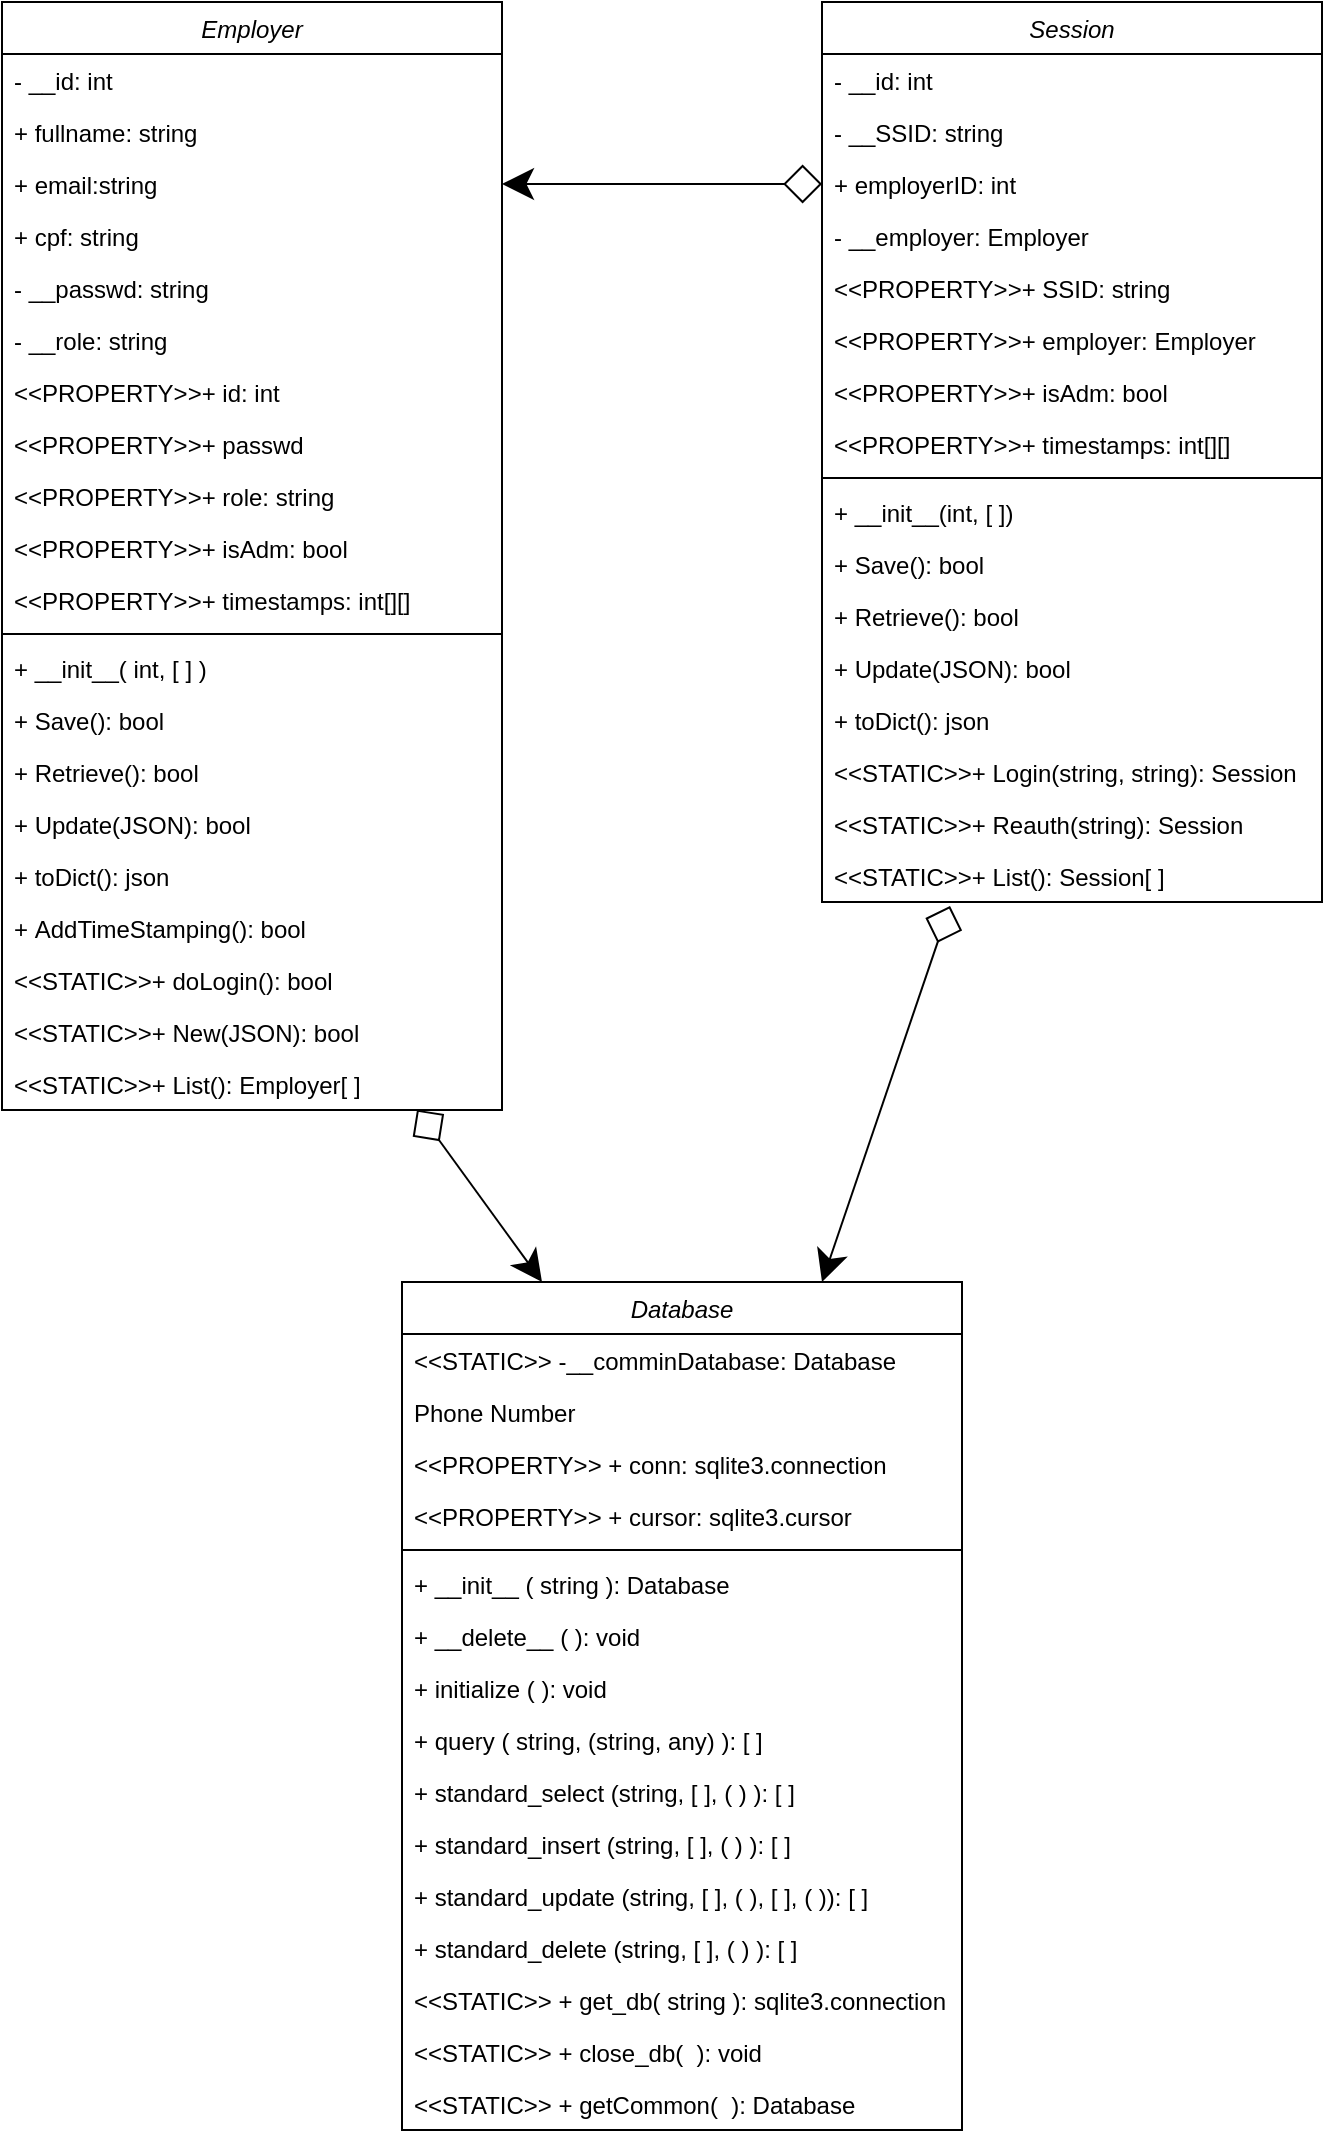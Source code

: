 <mxfile version="21.5.0" type="device">
  <diagram id="C5RBs43oDa-KdzZeNtuy" name="Page-1">
    <mxGraphModel dx="1032" dy="526" grid="1" gridSize="10" guides="1" tooltips="1" connect="1" arrows="1" fold="1" page="1" pageScale="1" pageWidth="827" pageHeight="1169" math="0" shadow="0">
      <root>
        <mxCell id="WIyWlLk6GJQsqaUBKTNV-0" />
        <mxCell id="WIyWlLk6GJQsqaUBKTNV-1" parent="WIyWlLk6GJQsqaUBKTNV-0" />
        <mxCell id="zkfFHV4jXpPFQw0GAbJ--0" value="Employer" style="swimlane;fontStyle=2;align=center;verticalAlign=top;childLayout=stackLayout;horizontal=1;startSize=26;horizontalStack=0;resizeParent=1;resizeLast=0;collapsible=1;marginBottom=0;rounded=0;shadow=0;strokeWidth=1;" parent="WIyWlLk6GJQsqaUBKTNV-1" vertex="1">
          <mxGeometry x="70" y="160" width="250" height="554" as="geometry">
            <mxRectangle x="70" y="160" width="160" height="26" as="alternateBounds" />
          </mxGeometry>
        </mxCell>
        <mxCell id="zkfFHV4jXpPFQw0GAbJ--3" value="- __id: int" style="text;align=left;verticalAlign=top;spacingLeft=4;spacingRight=4;overflow=hidden;rotatable=0;points=[[0,0.5],[1,0.5]];portConstraint=eastwest;rounded=0;shadow=0;html=0;" parent="zkfFHV4jXpPFQw0GAbJ--0" vertex="1">
          <mxGeometry y="26" width="250" height="26" as="geometry" />
        </mxCell>
        <mxCell id="zkfFHV4jXpPFQw0GAbJ--1" value="+ fullname: string" style="text;align=left;verticalAlign=top;spacingLeft=4;spacingRight=4;overflow=hidden;rotatable=0;points=[[0,0.5],[1,0.5]];portConstraint=eastwest;" parent="zkfFHV4jXpPFQw0GAbJ--0" vertex="1">
          <mxGeometry y="52" width="250" height="26" as="geometry" />
        </mxCell>
        <mxCell id="zkfFHV4jXpPFQw0GAbJ--2" value="+ email:string" style="text;align=left;verticalAlign=top;spacingLeft=4;spacingRight=4;overflow=hidden;rotatable=0;points=[[0,0.5],[1,0.5]];portConstraint=eastwest;rounded=0;shadow=0;html=0;" parent="zkfFHV4jXpPFQw0GAbJ--0" vertex="1">
          <mxGeometry y="78" width="250" height="26" as="geometry" />
        </mxCell>
        <mxCell id="60BbY4RVL_oaQhyYFUwG-12" value="+ cpf: string" style="text;align=left;verticalAlign=top;spacingLeft=4;spacingRight=4;overflow=hidden;rotatable=0;points=[[0,0.5],[1,0.5]];portConstraint=eastwest;rounded=0;shadow=0;html=0;" vertex="1" parent="zkfFHV4jXpPFQw0GAbJ--0">
          <mxGeometry y="104" width="250" height="26" as="geometry" />
        </mxCell>
        <mxCell id="60BbY4RVL_oaQhyYFUwG-13" value="- __passwd: string" style="text;align=left;verticalAlign=top;spacingLeft=4;spacingRight=4;overflow=hidden;rotatable=0;points=[[0,0.5],[1,0.5]];portConstraint=eastwest;rounded=0;shadow=0;html=0;" vertex="1" parent="zkfFHV4jXpPFQw0GAbJ--0">
          <mxGeometry y="130" width="250" height="26" as="geometry" />
        </mxCell>
        <mxCell id="60BbY4RVL_oaQhyYFUwG-16" value="- __role: string" style="text;align=left;verticalAlign=top;spacingLeft=4;spacingRight=4;overflow=hidden;rotatable=0;points=[[0,0.5],[1,0.5]];portConstraint=eastwest;rounded=0;shadow=0;html=0;" vertex="1" parent="zkfFHV4jXpPFQw0GAbJ--0">
          <mxGeometry y="156" width="250" height="26" as="geometry" />
        </mxCell>
        <mxCell id="60BbY4RVL_oaQhyYFUwG-18" value="&lt;&lt;PROPERTY&gt;&gt;+ id: int" style="text;align=left;verticalAlign=top;spacingLeft=4;spacingRight=4;overflow=hidden;rotatable=0;points=[[0,0.5],[1,0.5]];portConstraint=eastwest;rounded=0;shadow=0;html=0;" vertex="1" parent="zkfFHV4jXpPFQw0GAbJ--0">
          <mxGeometry y="182" width="250" height="26" as="geometry" />
        </mxCell>
        <mxCell id="60BbY4RVL_oaQhyYFUwG-14" value="&lt;&lt;PROPERTY&gt;&gt;+ passwd" style="text;align=left;verticalAlign=top;spacingLeft=4;spacingRight=4;overflow=hidden;rotatable=0;points=[[0,0.5],[1,0.5]];portConstraint=eastwest;rounded=0;shadow=0;html=0;" vertex="1" parent="zkfFHV4jXpPFQw0GAbJ--0">
          <mxGeometry y="208" width="250" height="26" as="geometry" />
        </mxCell>
        <mxCell id="60BbY4RVL_oaQhyYFUwG-15" value="&lt;&lt;PROPERTY&gt;&gt;+ role: string" style="text;align=left;verticalAlign=top;spacingLeft=4;spacingRight=4;overflow=hidden;rotatable=0;points=[[0,0.5],[1,0.5]];portConstraint=eastwest;rounded=0;shadow=0;html=0;" vertex="1" parent="zkfFHV4jXpPFQw0GAbJ--0">
          <mxGeometry y="234" width="250" height="26" as="geometry" />
        </mxCell>
        <mxCell id="60BbY4RVL_oaQhyYFUwG-17" value="&lt;&lt;PROPERTY&gt;&gt;+ isAdm: bool" style="text;align=left;verticalAlign=top;spacingLeft=4;spacingRight=4;overflow=hidden;rotatable=0;points=[[0,0.5],[1,0.5]];portConstraint=eastwest;rounded=0;shadow=0;html=0;" vertex="1" parent="zkfFHV4jXpPFQw0GAbJ--0">
          <mxGeometry y="260" width="250" height="26" as="geometry" />
        </mxCell>
        <mxCell id="60BbY4RVL_oaQhyYFUwG-19" value="&lt;&lt;PROPERTY&gt;&gt;+ timestamps: int[][]" style="text;align=left;verticalAlign=top;spacingLeft=4;spacingRight=4;overflow=hidden;rotatable=0;points=[[0,0.5],[1,0.5]];portConstraint=eastwest;rounded=0;shadow=0;html=0;" vertex="1" parent="zkfFHV4jXpPFQw0GAbJ--0">
          <mxGeometry y="286" width="250" height="26" as="geometry" />
        </mxCell>
        <mxCell id="zkfFHV4jXpPFQw0GAbJ--4" value="" style="line;html=1;strokeWidth=1;align=left;verticalAlign=middle;spacingTop=-1;spacingLeft=3;spacingRight=3;rotatable=0;labelPosition=right;points=[];portConstraint=eastwest;" parent="zkfFHV4jXpPFQw0GAbJ--0" vertex="1">
          <mxGeometry y="312" width="250" height="8" as="geometry" />
        </mxCell>
        <mxCell id="60BbY4RVL_oaQhyYFUwG-49" value="+ __init__( int, [ ] )" style="text;align=left;verticalAlign=top;spacingLeft=4;spacingRight=4;overflow=hidden;rotatable=0;points=[[0,0.5],[1,0.5]];portConstraint=eastwest;" vertex="1" parent="zkfFHV4jXpPFQw0GAbJ--0">
          <mxGeometry y="320" width="250" height="26" as="geometry" />
        </mxCell>
        <mxCell id="zkfFHV4jXpPFQw0GAbJ--5" value="+ Save(): bool" style="text;align=left;verticalAlign=top;spacingLeft=4;spacingRight=4;overflow=hidden;rotatable=0;points=[[0,0.5],[1,0.5]];portConstraint=eastwest;" parent="zkfFHV4jXpPFQw0GAbJ--0" vertex="1">
          <mxGeometry y="346" width="250" height="26" as="geometry" />
        </mxCell>
        <mxCell id="60BbY4RVL_oaQhyYFUwG-20" value="+ Retrieve(): bool" style="text;align=left;verticalAlign=top;spacingLeft=4;spacingRight=4;overflow=hidden;rotatable=0;points=[[0,0.5],[1,0.5]];portConstraint=eastwest;" vertex="1" parent="zkfFHV4jXpPFQw0GAbJ--0">
          <mxGeometry y="372" width="250" height="26" as="geometry" />
        </mxCell>
        <mxCell id="60BbY4RVL_oaQhyYFUwG-24" value="+ Update(JSON): bool" style="text;align=left;verticalAlign=top;spacingLeft=4;spacingRight=4;overflow=hidden;rotatable=0;points=[[0,0.5],[1,0.5]];portConstraint=eastwest;" vertex="1" parent="zkfFHV4jXpPFQw0GAbJ--0">
          <mxGeometry y="398" width="250" height="26" as="geometry" />
        </mxCell>
        <mxCell id="60BbY4RVL_oaQhyYFUwG-25" value="+ toDict(): json" style="text;align=left;verticalAlign=top;spacingLeft=4;spacingRight=4;overflow=hidden;rotatable=0;points=[[0,0.5],[1,0.5]];portConstraint=eastwest;" vertex="1" parent="zkfFHV4jXpPFQw0GAbJ--0">
          <mxGeometry y="424" width="250" height="26" as="geometry" />
        </mxCell>
        <mxCell id="60BbY4RVL_oaQhyYFUwG-26" value="+ AddTimeStamping(): bool" style="text;align=left;verticalAlign=top;spacingLeft=4;spacingRight=4;overflow=hidden;rotatable=0;points=[[0,0.5],[1,0.5]];portConstraint=eastwest;" vertex="1" parent="zkfFHV4jXpPFQw0GAbJ--0">
          <mxGeometry y="450" width="250" height="26" as="geometry" />
        </mxCell>
        <mxCell id="60BbY4RVL_oaQhyYFUwG-21" value="&lt;&lt;STATIC&gt;&gt;+ doLogin(): bool" style="text;align=left;verticalAlign=top;spacingLeft=4;spacingRight=4;overflow=hidden;rotatable=0;points=[[0,0.5],[1,0.5]];portConstraint=eastwest;" vertex="1" parent="zkfFHV4jXpPFQw0GAbJ--0">
          <mxGeometry y="476" width="250" height="26" as="geometry" />
        </mxCell>
        <mxCell id="60BbY4RVL_oaQhyYFUwG-22" value="&lt;&lt;STATIC&gt;&gt;+ New(JSON): bool" style="text;align=left;verticalAlign=top;spacingLeft=4;spacingRight=4;overflow=hidden;rotatable=0;points=[[0,0.5],[1,0.5]];portConstraint=eastwest;" vertex="1" parent="zkfFHV4jXpPFQw0GAbJ--0">
          <mxGeometry y="502" width="250" height="26" as="geometry" />
        </mxCell>
        <mxCell id="60BbY4RVL_oaQhyYFUwG-23" value="&lt;&lt;STATIC&gt;&gt;+ List(): Employer[ ]" style="text;align=left;verticalAlign=top;spacingLeft=4;spacingRight=4;overflow=hidden;rotatable=0;points=[[0,0.5],[1,0.5]];portConstraint=eastwest;" vertex="1" parent="zkfFHV4jXpPFQw0GAbJ--0">
          <mxGeometry y="528" width="250" height="26" as="geometry" />
        </mxCell>
        <mxCell id="60BbY4RVL_oaQhyYFUwG-6" value="Database" style="swimlane;fontStyle=2;align=center;verticalAlign=top;childLayout=stackLayout;horizontal=1;startSize=26;horizontalStack=0;resizeParent=1;resizeLast=0;collapsible=1;marginBottom=0;rounded=0;shadow=0;strokeWidth=1;" vertex="1" parent="WIyWlLk6GJQsqaUBKTNV-1">
          <mxGeometry x="270" y="800" width="280" height="424" as="geometry">
            <mxRectangle x="230" y="140" width="160" height="26" as="alternateBounds" />
          </mxGeometry>
        </mxCell>
        <mxCell id="60BbY4RVL_oaQhyYFUwG-7" value="&lt;&lt;STATIC&gt;&gt; -__comminDatabase: Database" style="text;align=left;verticalAlign=top;spacingLeft=4;spacingRight=4;overflow=hidden;rotatable=0;points=[[0,0.5],[1,0.5]];portConstraint=eastwest;" vertex="1" parent="60BbY4RVL_oaQhyYFUwG-6">
          <mxGeometry y="26" width="280" height="26" as="geometry" />
        </mxCell>
        <mxCell id="60BbY4RVL_oaQhyYFUwG-8" value="Phone Number" style="text;align=left;verticalAlign=top;spacingLeft=4;spacingRight=4;overflow=hidden;rotatable=0;points=[[0,0.5],[1,0.5]];portConstraint=eastwest;rounded=0;shadow=0;html=0;" vertex="1" parent="60BbY4RVL_oaQhyYFUwG-6">
          <mxGeometry y="52" width="280" height="26" as="geometry" />
        </mxCell>
        <mxCell id="60BbY4RVL_oaQhyYFUwG-9" value="&lt;&lt;PROPERTY&gt;&gt; + conn: sqlite3.connection" style="text;align=left;verticalAlign=top;spacingLeft=4;spacingRight=4;overflow=hidden;rotatable=0;points=[[0,0.5],[1,0.5]];portConstraint=eastwest;rounded=0;shadow=0;html=0;" vertex="1" parent="60BbY4RVL_oaQhyYFUwG-6">
          <mxGeometry y="78" width="280" height="26" as="geometry" />
        </mxCell>
        <mxCell id="60BbY4RVL_oaQhyYFUwG-54" value="&lt;&lt;PROPERTY&gt;&gt; + cursor: sqlite3.cursor" style="text;align=left;verticalAlign=top;spacingLeft=4;spacingRight=4;overflow=hidden;rotatable=0;points=[[0,0.5],[1,0.5]];portConstraint=eastwest;rounded=0;shadow=0;html=0;" vertex="1" parent="60BbY4RVL_oaQhyYFUwG-6">
          <mxGeometry y="104" width="280" height="26" as="geometry" />
        </mxCell>
        <mxCell id="60BbY4RVL_oaQhyYFUwG-10" value="" style="line;html=1;strokeWidth=1;align=left;verticalAlign=middle;spacingTop=-1;spacingLeft=3;spacingRight=3;rotatable=0;labelPosition=right;points=[];portConstraint=eastwest;" vertex="1" parent="60BbY4RVL_oaQhyYFUwG-6">
          <mxGeometry y="130" width="280" height="8" as="geometry" />
        </mxCell>
        <mxCell id="60BbY4RVL_oaQhyYFUwG-11" value="+ __init__ ( string ): Database" style="text;align=left;verticalAlign=top;spacingLeft=4;spacingRight=4;overflow=hidden;rotatable=0;points=[[0,0.5],[1,0.5]];portConstraint=eastwest;" vertex="1" parent="60BbY4RVL_oaQhyYFUwG-6">
          <mxGeometry y="138" width="280" height="26" as="geometry" />
        </mxCell>
        <mxCell id="60BbY4RVL_oaQhyYFUwG-51" value="+ __delete__ ( ): void" style="text;align=left;verticalAlign=top;spacingLeft=4;spacingRight=4;overflow=hidden;rotatable=0;points=[[0,0.5],[1,0.5]];portConstraint=eastwest;" vertex="1" parent="60BbY4RVL_oaQhyYFUwG-6">
          <mxGeometry y="164" width="280" height="26" as="geometry" />
        </mxCell>
        <mxCell id="60BbY4RVL_oaQhyYFUwG-55" value="+ initialize ( ): void" style="text;align=left;verticalAlign=top;spacingLeft=4;spacingRight=4;overflow=hidden;rotatable=0;points=[[0,0.5],[1,0.5]];portConstraint=eastwest;" vertex="1" parent="60BbY4RVL_oaQhyYFUwG-6">
          <mxGeometry y="190" width="280" height="26" as="geometry" />
        </mxCell>
        <mxCell id="60BbY4RVL_oaQhyYFUwG-56" value="+ query ( string, (string, any) ): [ ]" style="text;align=left;verticalAlign=top;spacingLeft=4;spacingRight=4;overflow=hidden;rotatable=0;points=[[0,0.5],[1,0.5]];portConstraint=eastwest;" vertex="1" parent="60BbY4RVL_oaQhyYFUwG-6">
          <mxGeometry y="216" width="280" height="26" as="geometry" />
        </mxCell>
        <mxCell id="60BbY4RVL_oaQhyYFUwG-57" value="+ standard_select (string, [ ], ( ) ): [ ]" style="text;align=left;verticalAlign=top;spacingLeft=4;spacingRight=4;overflow=hidden;rotatable=0;points=[[0,0.5],[1,0.5]];portConstraint=eastwest;" vertex="1" parent="60BbY4RVL_oaQhyYFUwG-6">
          <mxGeometry y="242" width="280" height="26" as="geometry" />
        </mxCell>
        <mxCell id="60BbY4RVL_oaQhyYFUwG-58" value="+ standard_insert (string, [ ], ( ) ): [ ]" style="text;align=left;verticalAlign=top;spacingLeft=4;spacingRight=4;overflow=hidden;rotatable=0;points=[[0,0.5],[1,0.5]];portConstraint=eastwest;" vertex="1" parent="60BbY4RVL_oaQhyYFUwG-6">
          <mxGeometry y="268" width="280" height="26" as="geometry" />
        </mxCell>
        <mxCell id="60BbY4RVL_oaQhyYFUwG-59" value="+ standard_update (string, [ ], ( ), [ ], ( )): [ ]" style="text;align=left;verticalAlign=top;spacingLeft=4;spacingRight=4;overflow=hidden;rotatable=0;points=[[0,0.5],[1,0.5]];portConstraint=eastwest;" vertex="1" parent="60BbY4RVL_oaQhyYFUwG-6">
          <mxGeometry y="294" width="280" height="26" as="geometry" />
        </mxCell>
        <mxCell id="60BbY4RVL_oaQhyYFUwG-60" value="+ standard_delete (string, [ ], ( ) ): [ ]" style="text;align=left;verticalAlign=top;spacingLeft=4;spacingRight=4;overflow=hidden;rotatable=0;points=[[0,0.5],[1,0.5]];portConstraint=eastwest;" vertex="1" parent="60BbY4RVL_oaQhyYFUwG-6">
          <mxGeometry y="320" width="280" height="26" as="geometry" />
        </mxCell>
        <mxCell id="60BbY4RVL_oaQhyYFUwG-52" value="&lt;&lt;STATIC&gt;&gt; + get_db( string ): sqlite3.connection" style="text;align=left;verticalAlign=top;spacingLeft=4;spacingRight=4;overflow=hidden;rotatable=0;points=[[0,0.5],[1,0.5]];portConstraint=eastwest;" vertex="1" parent="60BbY4RVL_oaQhyYFUwG-6">
          <mxGeometry y="346" width="280" height="26" as="geometry" />
        </mxCell>
        <mxCell id="60BbY4RVL_oaQhyYFUwG-53" value="&lt;&lt;STATIC&gt;&gt; + close_db(  ): void" style="text;align=left;verticalAlign=top;spacingLeft=4;spacingRight=4;overflow=hidden;rotatable=0;points=[[0,0.5],[1,0.5]];portConstraint=eastwest;" vertex="1" parent="60BbY4RVL_oaQhyYFUwG-6">
          <mxGeometry y="372" width="280" height="26" as="geometry" />
        </mxCell>
        <mxCell id="60BbY4RVL_oaQhyYFUwG-61" value="&lt;&lt;STATIC&gt;&gt; + getCommon(  ): Database" style="text;align=left;verticalAlign=top;spacingLeft=4;spacingRight=4;overflow=hidden;rotatable=0;points=[[0,0.5],[1,0.5]];portConstraint=eastwest;" vertex="1" parent="60BbY4RVL_oaQhyYFUwG-6">
          <mxGeometry y="398" width="280" height="26" as="geometry" />
        </mxCell>
        <mxCell id="60BbY4RVL_oaQhyYFUwG-27" value="Session" style="swimlane;fontStyle=2;align=center;verticalAlign=top;childLayout=stackLayout;horizontal=1;startSize=26;horizontalStack=0;resizeParent=1;resizeLast=0;collapsible=1;marginBottom=0;rounded=0;shadow=0;strokeWidth=1;" vertex="1" parent="WIyWlLk6GJQsqaUBKTNV-1">
          <mxGeometry x="480" y="160" width="250" height="450" as="geometry">
            <mxRectangle x="70" y="160" width="160" height="26" as="alternateBounds" />
          </mxGeometry>
        </mxCell>
        <mxCell id="60BbY4RVL_oaQhyYFUwG-28" value="- __id: int" style="text;align=left;verticalAlign=top;spacingLeft=4;spacingRight=4;overflow=hidden;rotatable=0;points=[[0,0.5],[1,0.5]];portConstraint=eastwest;rounded=0;shadow=0;html=0;" vertex="1" parent="60BbY4RVL_oaQhyYFUwG-27">
          <mxGeometry y="26" width="250" height="26" as="geometry" />
        </mxCell>
        <mxCell id="60BbY4RVL_oaQhyYFUwG-29" value="- __SSID: string" style="text;align=left;verticalAlign=top;spacingLeft=4;spacingRight=4;overflow=hidden;rotatable=0;points=[[0,0.5],[1,0.5]];portConstraint=eastwest;" vertex="1" parent="60BbY4RVL_oaQhyYFUwG-27">
          <mxGeometry y="52" width="250" height="26" as="geometry" />
        </mxCell>
        <mxCell id="60BbY4RVL_oaQhyYFUwG-30" value="+ employerID: int" style="text;align=left;verticalAlign=top;spacingLeft=4;spacingRight=4;overflow=hidden;rotatable=0;points=[[0,0.5],[1,0.5]];portConstraint=eastwest;rounded=0;shadow=0;html=0;" vertex="1" parent="60BbY4RVL_oaQhyYFUwG-27">
          <mxGeometry y="78" width="250" height="26" as="geometry" />
        </mxCell>
        <mxCell id="60BbY4RVL_oaQhyYFUwG-48" value="- __employer: Employer" style="text;align=left;verticalAlign=top;spacingLeft=4;spacingRight=4;overflow=hidden;rotatable=0;points=[[0,0.5],[1,0.5]];portConstraint=eastwest;rounded=0;shadow=0;html=0;" vertex="1" parent="60BbY4RVL_oaQhyYFUwG-27">
          <mxGeometry y="104" width="250" height="26" as="geometry" />
        </mxCell>
        <mxCell id="60BbY4RVL_oaQhyYFUwG-34" value="&lt;&lt;PROPERTY&gt;&gt;+ SSID: string" style="text;align=left;verticalAlign=top;spacingLeft=4;spacingRight=4;overflow=hidden;rotatable=0;points=[[0,0.5],[1,0.5]];portConstraint=eastwest;rounded=0;shadow=0;html=0;" vertex="1" parent="60BbY4RVL_oaQhyYFUwG-27">
          <mxGeometry y="130" width="250" height="26" as="geometry" />
        </mxCell>
        <mxCell id="60BbY4RVL_oaQhyYFUwG-35" value="&lt;&lt;PROPERTY&gt;&gt;+ employer: Employer" style="text;align=left;verticalAlign=top;spacingLeft=4;spacingRight=4;overflow=hidden;rotatable=0;points=[[0,0.5],[1,0.5]];portConstraint=eastwest;rounded=0;shadow=0;html=0;" vertex="1" parent="60BbY4RVL_oaQhyYFUwG-27">
          <mxGeometry y="156" width="250" height="26" as="geometry" />
        </mxCell>
        <mxCell id="60BbY4RVL_oaQhyYFUwG-37" value="&lt;&lt;PROPERTY&gt;&gt;+ isAdm: bool" style="text;align=left;verticalAlign=top;spacingLeft=4;spacingRight=4;overflow=hidden;rotatable=0;points=[[0,0.5],[1,0.5]];portConstraint=eastwest;rounded=0;shadow=0;html=0;" vertex="1" parent="60BbY4RVL_oaQhyYFUwG-27">
          <mxGeometry y="182" width="250" height="26" as="geometry" />
        </mxCell>
        <mxCell id="60BbY4RVL_oaQhyYFUwG-38" value="&lt;&lt;PROPERTY&gt;&gt;+ timestamps: int[][]" style="text;align=left;verticalAlign=top;spacingLeft=4;spacingRight=4;overflow=hidden;rotatable=0;points=[[0,0.5],[1,0.5]];portConstraint=eastwest;rounded=0;shadow=0;html=0;" vertex="1" parent="60BbY4RVL_oaQhyYFUwG-27">
          <mxGeometry y="208" width="250" height="26" as="geometry" />
        </mxCell>
        <mxCell id="60BbY4RVL_oaQhyYFUwG-39" value="" style="line;html=1;strokeWidth=1;align=left;verticalAlign=middle;spacingTop=-1;spacingLeft=3;spacingRight=3;rotatable=0;labelPosition=right;points=[];portConstraint=eastwest;" vertex="1" parent="60BbY4RVL_oaQhyYFUwG-27">
          <mxGeometry y="234" width="250" height="8" as="geometry" />
        </mxCell>
        <mxCell id="60BbY4RVL_oaQhyYFUwG-50" value="+ __init__(int, [ ])" style="text;align=left;verticalAlign=top;spacingLeft=4;spacingRight=4;overflow=hidden;rotatable=0;points=[[0,0.5],[1,0.5]];portConstraint=eastwest;" vertex="1" parent="60BbY4RVL_oaQhyYFUwG-27">
          <mxGeometry y="242" width="250" height="26" as="geometry" />
        </mxCell>
        <mxCell id="60BbY4RVL_oaQhyYFUwG-40" value="+ Save(): bool" style="text;align=left;verticalAlign=top;spacingLeft=4;spacingRight=4;overflow=hidden;rotatable=0;points=[[0,0.5],[1,0.5]];portConstraint=eastwest;" vertex="1" parent="60BbY4RVL_oaQhyYFUwG-27">
          <mxGeometry y="268" width="250" height="26" as="geometry" />
        </mxCell>
        <mxCell id="60BbY4RVL_oaQhyYFUwG-41" value="+ Retrieve(): bool" style="text;align=left;verticalAlign=top;spacingLeft=4;spacingRight=4;overflow=hidden;rotatable=0;points=[[0,0.5],[1,0.5]];portConstraint=eastwest;" vertex="1" parent="60BbY4RVL_oaQhyYFUwG-27">
          <mxGeometry y="294" width="250" height="26" as="geometry" />
        </mxCell>
        <mxCell id="60BbY4RVL_oaQhyYFUwG-42" value="+ Update(JSON): bool" style="text;align=left;verticalAlign=top;spacingLeft=4;spacingRight=4;overflow=hidden;rotatable=0;points=[[0,0.5],[1,0.5]];portConstraint=eastwest;" vertex="1" parent="60BbY4RVL_oaQhyYFUwG-27">
          <mxGeometry y="320" width="250" height="26" as="geometry" />
        </mxCell>
        <mxCell id="60BbY4RVL_oaQhyYFUwG-43" value="+ toDict(): json" style="text;align=left;verticalAlign=top;spacingLeft=4;spacingRight=4;overflow=hidden;rotatable=0;points=[[0,0.5],[1,0.5]];portConstraint=eastwest;" vertex="1" parent="60BbY4RVL_oaQhyYFUwG-27">
          <mxGeometry y="346" width="250" height="26" as="geometry" />
        </mxCell>
        <mxCell id="60BbY4RVL_oaQhyYFUwG-45" value="&lt;&lt;STATIC&gt;&gt;+ Login(string, string): Session" style="text;align=left;verticalAlign=top;spacingLeft=4;spacingRight=4;overflow=hidden;rotatable=0;points=[[0,0.5],[1,0.5]];portConstraint=eastwest;" vertex="1" parent="60BbY4RVL_oaQhyYFUwG-27">
          <mxGeometry y="372" width="250" height="26" as="geometry" />
        </mxCell>
        <mxCell id="60BbY4RVL_oaQhyYFUwG-46" value="&lt;&lt;STATIC&gt;&gt;+ Reauth(string): Session" style="text;align=left;verticalAlign=top;spacingLeft=4;spacingRight=4;overflow=hidden;rotatable=0;points=[[0,0.5],[1,0.5]];portConstraint=eastwest;" vertex="1" parent="60BbY4RVL_oaQhyYFUwG-27">
          <mxGeometry y="398" width="250" height="26" as="geometry" />
        </mxCell>
        <mxCell id="60BbY4RVL_oaQhyYFUwG-47" value="&lt;&lt;STATIC&gt;&gt;+ List(): Session[ ]" style="text;align=left;verticalAlign=top;spacingLeft=4;spacingRight=4;overflow=hidden;rotatable=0;points=[[0,0.5],[1,0.5]];portConstraint=eastwest;" vertex="1" parent="60BbY4RVL_oaQhyYFUwG-27">
          <mxGeometry y="424" width="250" height="26" as="geometry" />
        </mxCell>
        <mxCell id="60BbY4RVL_oaQhyYFUwG-62" value="" style="endArrow=classic;html=1;rounded=0;entryX=1;entryY=0.5;entryDx=0;entryDy=0;exitX=0;exitY=0.5;exitDx=0;exitDy=0;startArrow=diamond;startFill=0;endSize=13;startSize=17;" edge="1" parent="WIyWlLk6GJQsqaUBKTNV-1" source="60BbY4RVL_oaQhyYFUwG-30" target="zkfFHV4jXpPFQw0GAbJ--2">
          <mxGeometry width="50" height="50" relative="1" as="geometry">
            <mxPoint x="260" y="350" as="sourcePoint" />
            <mxPoint x="310" y="300" as="targetPoint" />
          </mxGeometry>
        </mxCell>
        <mxCell id="60BbY4RVL_oaQhyYFUwG-63" value="" style="endArrow=classic;html=1;rounded=0;entryX=0.25;entryY=0;entryDx=0;entryDy=0;exitX=0.83;exitY=0.995;exitDx=0;exitDy=0;startArrow=diamond;startFill=0;endSize=13;startSize=17;exitPerimeter=0;" edge="1" parent="WIyWlLk6GJQsqaUBKTNV-1" source="60BbY4RVL_oaQhyYFUwG-23" target="60BbY4RVL_oaQhyYFUwG-6">
          <mxGeometry width="50" height="50" relative="1" as="geometry">
            <mxPoint x="275" y="760" as="sourcePoint" />
            <mxPoint x="115" y="760" as="targetPoint" />
          </mxGeometry>
        </mxCell>
        <mxCell id="60BbY4RVL_oaQhyYFUwG-64" value="" style="endArrow=classic;html=1;rounded=0;entryX=0.75;entryY=0;entryDx=0;entryDy=0;exitX=0.256;exitY=1.075;exitDx=0;exitDy=0;startArrow=diamond;startFill=0;endSize=13;startSize=17;exitPerimeter=0;" edge="1" parent="WIyWlLk6GJQsqaUBKTNV-1" source="60BbY4RVL_oaQhyYFUwG-47" target="60BbY4RVL_oaQhyYFUwG-6">
          <mxGeometry width="50" height="50" relative="1" as="geometry">
            <mxPoint x="450" y="680" as="sourcePoint" />
            <mxPoint x="513" y="766" as="targetPoint" />
          </mxGeometry>
        </mxCell>
      </root>
    </mxGraphModel>
  </diagram>
</mxfile>
